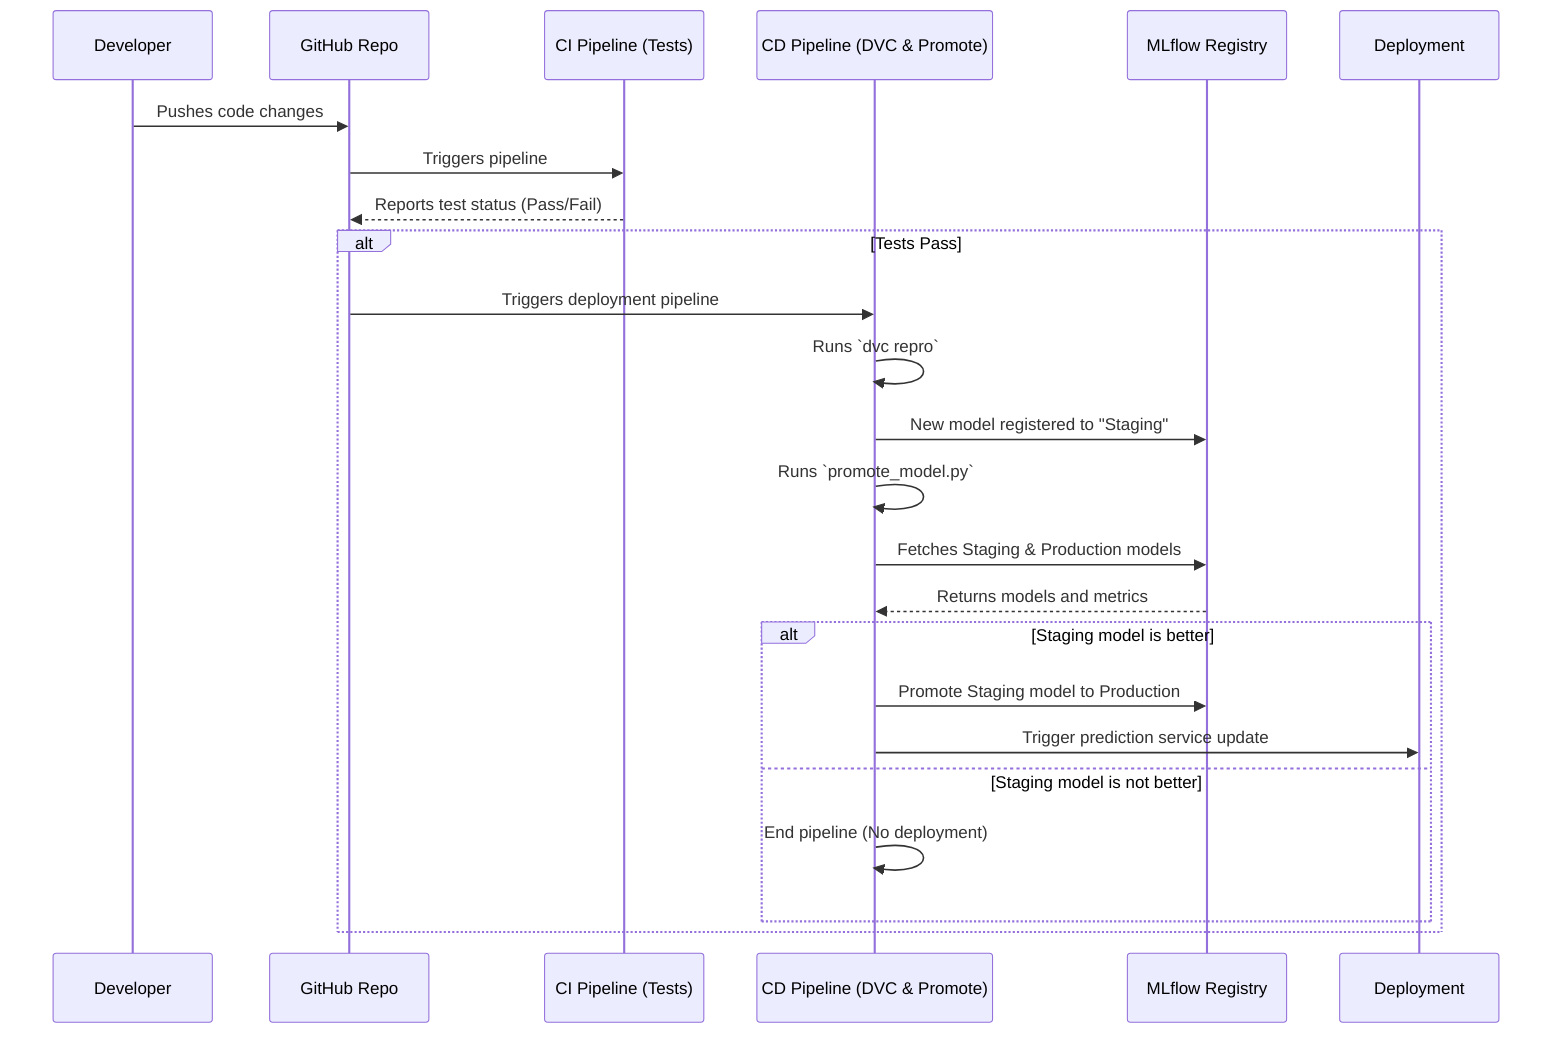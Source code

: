 sequenceDiagram
    participant Dev as Developer
    participant Git as GitHub Repo
    participant CI as CI Pipeline (Tests)
    participant CD as CD Pipeline (DVC & Promote)
    participant MLflow as MLflow Registry
    participant Deploy as Deployment

    Dev->>Git: Pushes code changes
    Git->>CI: Triggers pipeline
    CI-->>Git: Reports test status (Pass/Fail)
    
    alt Tests Pass
        Git->>CD: Triggers deployment pipeline
        CD->>CD: Runs `dvc repro`
        CD->>MLflow: New model registered to "Staging"
        
        CD->>CD: Runs `promote_model.py`
        CD->>MLflow: Fetches Staging & Production models
        MLflow-->>CD: Returns models and metrics
        
        alt Staging model is better
            CD->>MLflow: Promote Staging model to Production
            CD->>Deploy: Trigger prediction service update
        else Staging model is not better
            CD->>CD: End pipeline (No deployment)
        end
    end